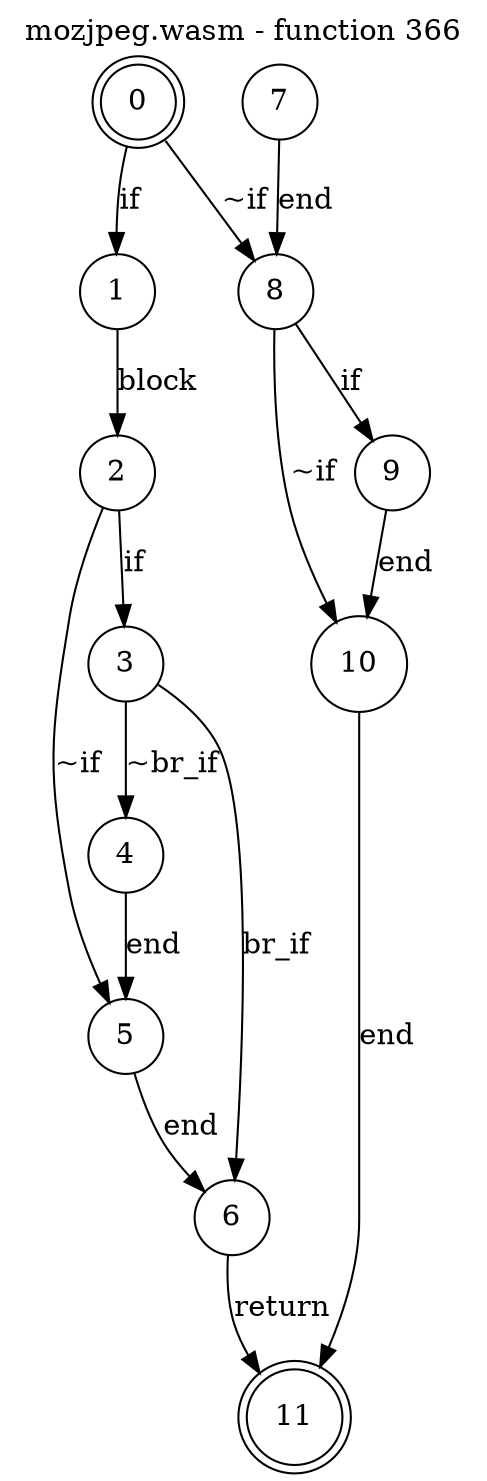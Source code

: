 digraph finite_state_machine {
    label = "mozjpeg.wasm - function 366"
    labelloc =  t
    labelfontsize = 16
    labelfontcolor = black
    labelfontname = "Helvetica"
    node [shape = doublecircle]; 0 11;
    node [shape = circle];
    0 -> 1[label = "if"];
    0 -> 8[label = "~if"];
    1 -> 2[label = "block"];
    2 -> 3[label = "if"];
    2 -> 5[label = "~if"];
    3 -> 4[label = "~br_if"];
    3 -> 6[label = "br_if"];
    4 -> 5[label = "end"];
    5 -> 6[label = "end"];
    6 -> 11[label = "return"];
    7 -> 8[label = "end"];
    8 -> 9[label = "if"];
    8 -> 10[label = "~if"];
    9 -> 10[label = "end"];
    10 -> 11[label = "end"];
}
